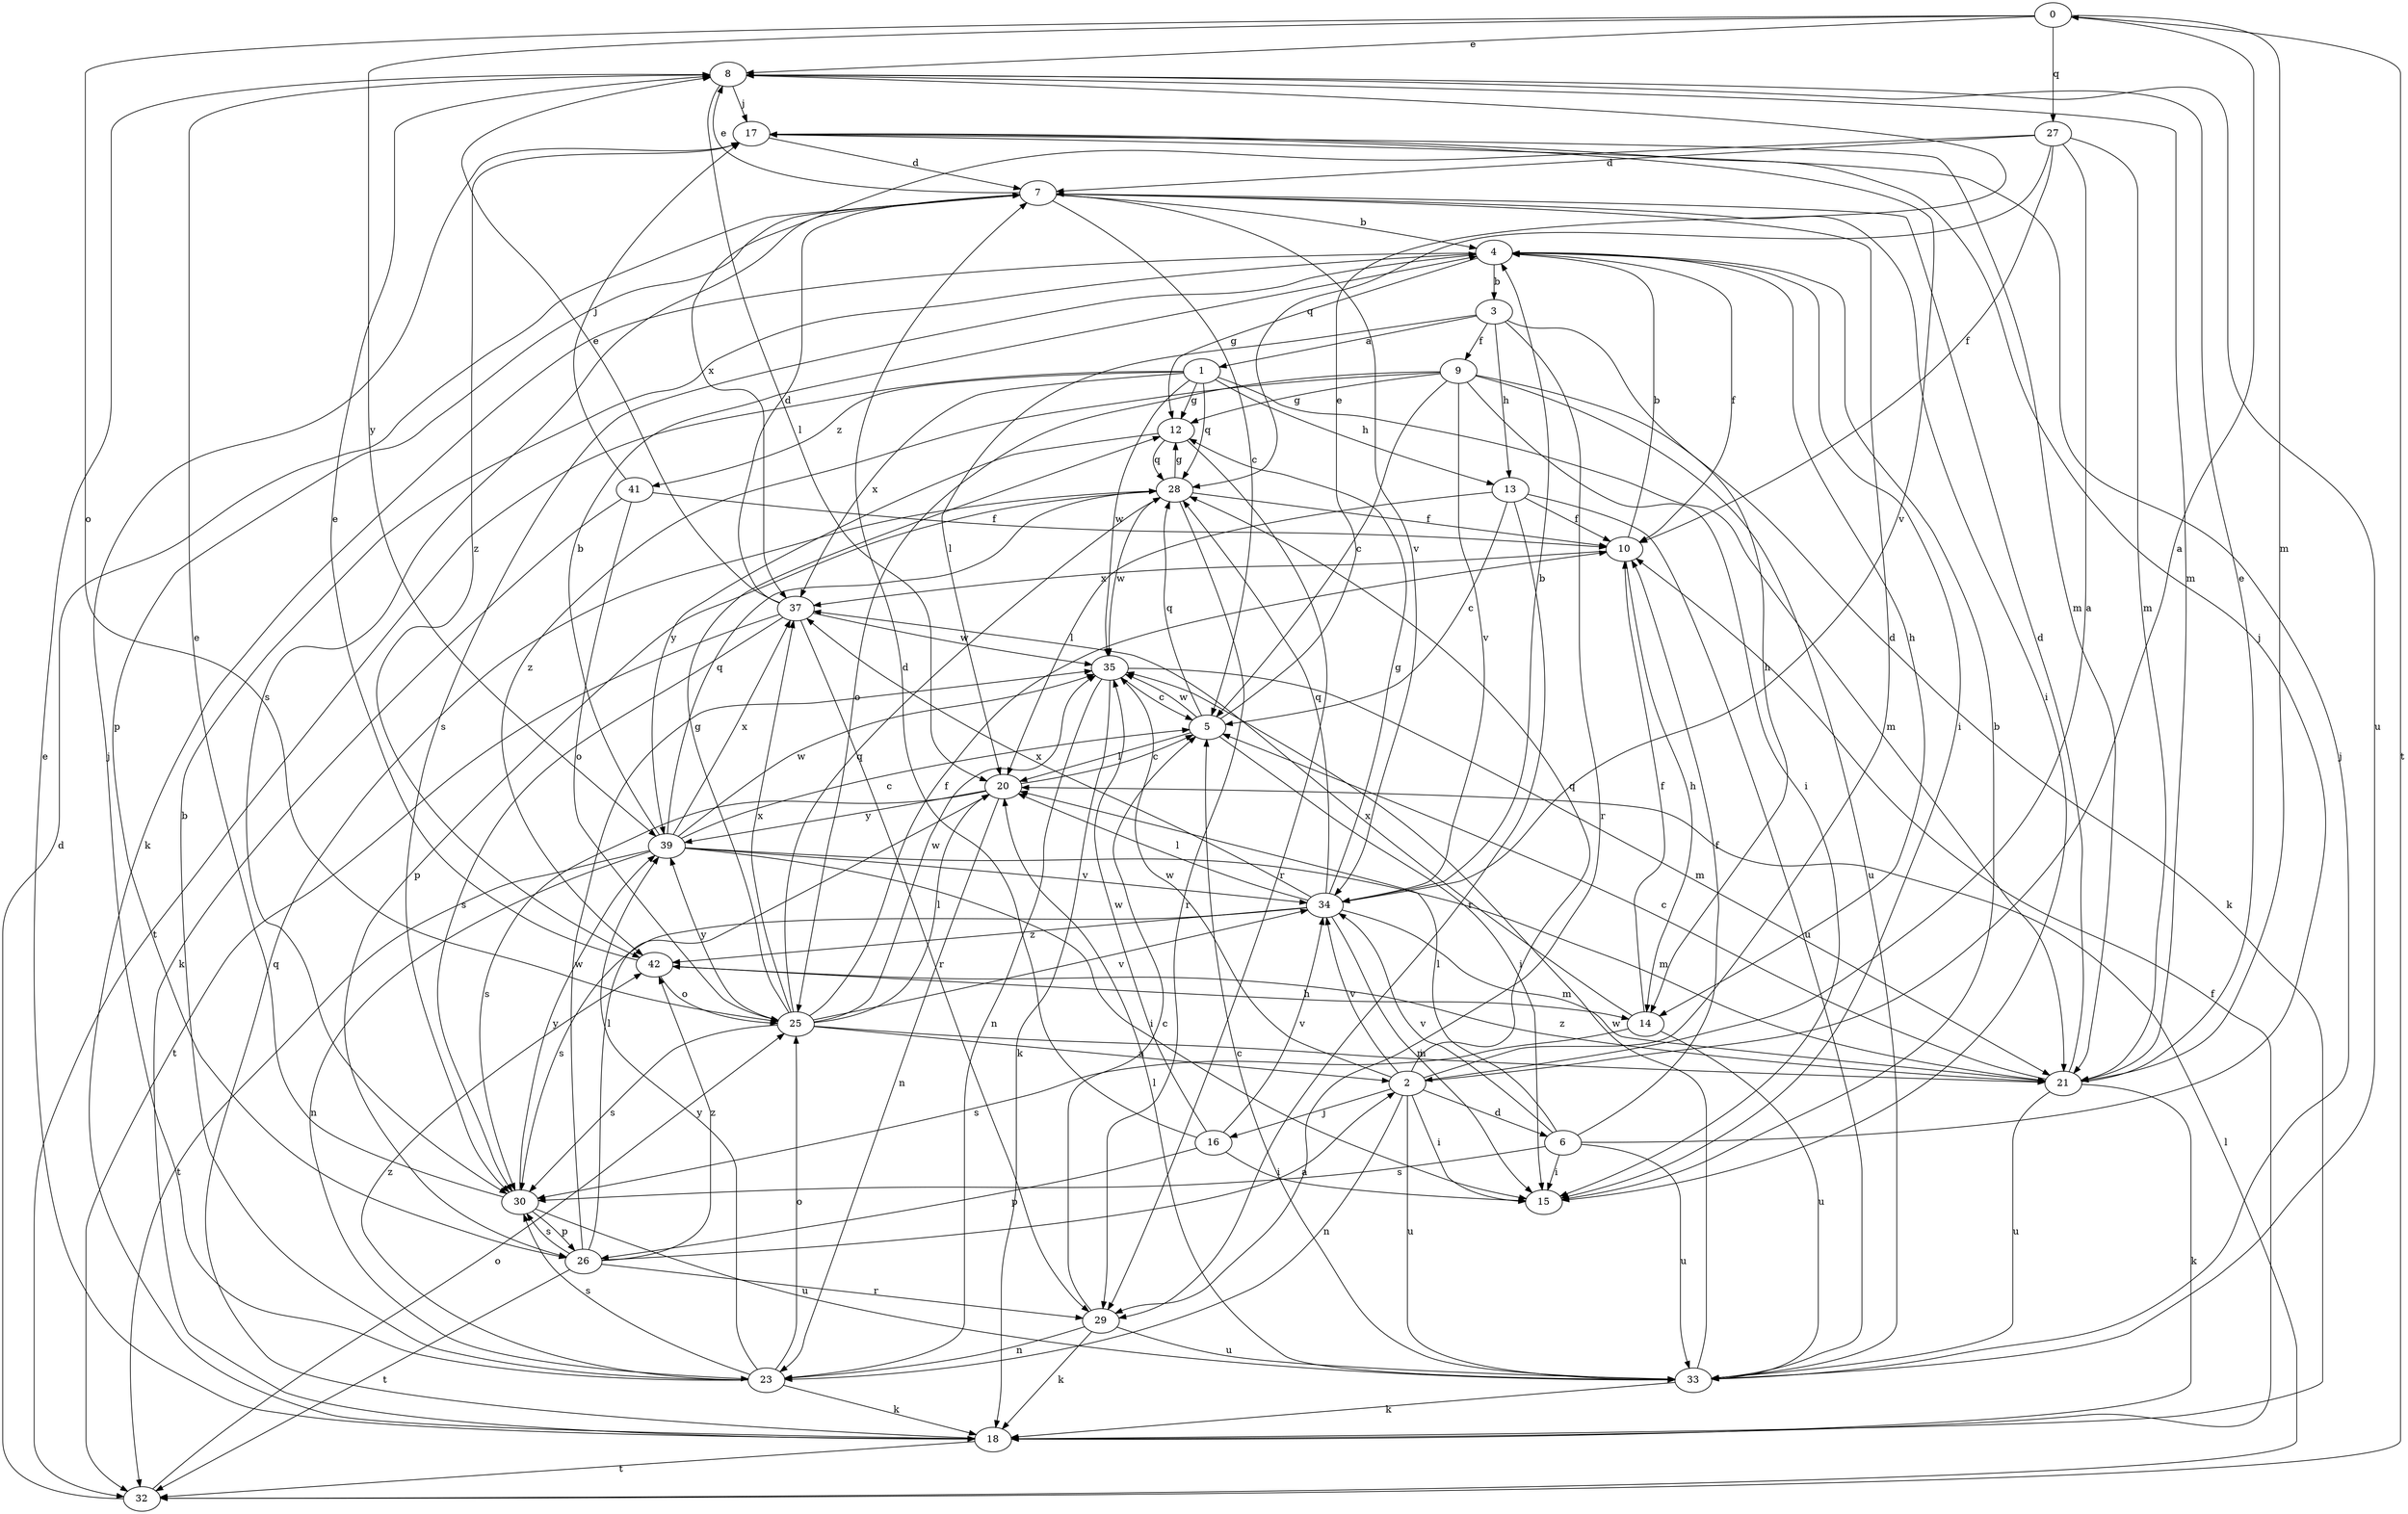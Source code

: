 strict digraph  {
0;
1;
2;
3;
4;
5;
6;
7;
8;
9;
10;
12;
13;
14;
15;
16;
17;
18;
20;
21;
23;
25;
26;
27;
28;
29;
30;
32;
33;
34;
35;
37;
39;
41;
42;
0 -> 8  [label=e];
0 -> 21  [label=m];
0 -> 25  [label=o];
0 -> 27  [label=q];
0 -> 32  [label=t];
0 -> 39  [label=y];
1 -> 12  [label=g];
1 -> 13  [label=h];
1 -> 21  [label=m];
1 -> 28  [label=q];
1 -> 32  [label=t];
1 -> 35  [label=w];
1 -> 37  [label=x];
1 -> 41  [label=z];
2 -> 0  [label=a];
2 -> 6  [label=d];
2 -> 7  [label=d];
2 -> 15  [label=i];
2 -> 16  [label=j];
2 -> 23  [label=n];
2 -> 28  [label=q];
2 -> 33  [label=u];
2 -> 34  [label=v];
2 -> 35  [label=w];
3 -> 1  [label=a];
3 -> 9  [label=f];
3 -> 13  [label=h];
3 -> 14  [label=h];
3 -> 20  [label=l];
3 -> 29  [label=r];
4 -> 3  [label=b];
4 -> 10  [label=f];
4 -> 12  [label=g];
4 -> 14  [label=h];
4 -> 15  [label=i];
4 -> 18  [label=k];
4 -> 30  [label=s];
5 -> 8  [label=e];
5 -> 15  [label=i];
5 -> 20  [label=l];
5 -> 28  [label=q];
5 -> 35  [label=w];
6 -> 10  [label=f];
6 -> 15  [label=i];
6 -> 17  [label=j];
6 -> 20  [label=l];
6 -> 30  [label=s];
6 -> 33  [label=u];
6 -> 34  [label=v];
7 -> 4  [label=b];
7 -> 5  [label=c];
7 -> 8  [label=e];
7 -> 15  [label=i];
7 -> 26  [label=p];
7 -> 30  [label=s];
7 -> 34  [label=v];
8 -> 17  [label=j];
8 -> 20  [label=l];
8 -> 21  [label=m];
8 -> 33  [label=u];
9 -> 5  [label=c];
9 -> 12  [label=g];
9 -> 15  [label=i];
9 -> 18  [label=k];
9 -> 25  [label=o];
9 -> 33  [label=u];
9 -> 34  [label=v];
9 -> 42  [label=z];
10 -> 4  [label=b];
10 -> 14  [label=h];
10 -> 37  [label=x];
12 -> 28  [label=q];
12 -> 29  [label=r];
12 -> 39  [label=y];
13 -> 5  [label=c];
13 -> 10  [label=f];
13 -> 20  [label=l];
13 -> 29  [label=r];
13 -> 33  [label=u];
14 -> 10  [label=f];
14 -> 30  [label=s];
14 -> 33  [label=u];
14 -> 37  [label=x];
15 -> 4  [label=b];
16 -> 7  [label=d];
16 -> 15  [label=i];
16 -> 26  [label=p];
16 -> 34  [label=v];
16 -> 35  [label=w];
17 -> 7  [label=d];
17 -> 21  [label=m];
17 -> 34  [label=v];
17 -> 42  [label=z];
18 -> 8  [label=e];
18 -> 10  [label=f];
18 -> 28  [label=q];
18 -> 32  [label=t];
20 -> 5  [label=c];
20 -> 23  [label=n];
20 -> 30  [label=s];
20 -> 39  [label=y];
21 -> 5  [label=c];
21 -> 7  [label=d];
21 -> 8  [label=e];
21 -> 18  [label=k];
21 -> 33  [label=u];
21 -> 42  [label=z];
23 -> 4  [label=b];
23 -> 17  [label=j];
23 -> 18  [label=k];
23 -> 25  [label=o];
23 -> 30  [label=s];
23 -> 39  [label=y];
23 -> 42  [label=z];
25 -> 2  [label=a];
25 -> 10  [label=f];
25 -> 12  [label=g];
25 -> 20  [label=l];
25 -> 21  [label=m];
25 -> 28  [label=q];
25 -> 30  [label=s];
25 -> 34  [label=v];
25 -> 35  [label=w];
25 -> 37  [label=x];
25 -> 39  [label=y];
26 -> 2  [label=a];
26 -> 20  [label=l];
26 -> 29  [label=r];
26 -> 30  [label=s];
26 -> 32  [label=t];
26 -> 35  [label=w];
26 -> 42  [label=z];
27 -> 2  [label=a];
27 -> 7  [label=d];
27 -> 10  [label=f];
27 -> 21  [label=m];
27 -> 28  [label=q];
27 -> 37  [label=x];
28 -> 10  [label=f];
28 -> 12  [label=g];
28 -> 26  [label=p];
28 -> 29  [label=r];
28 -> 35  [label=w];
29 -> 5  [label=c];
29 -> 18  [label=k];
29 -> 23  [label=n];
29 -> 33  [label=u];
30 -> 8  [label=e];
30 -> 26  [label=p];
30 -> 33  [label=u];
30 -> 39  [label=y];
32 -> 7  [label=d];
32 -> 20  [label=l];
32 -> 25  [label=o];
33 -> 5  [label=c];
33 -> 17  [label=j];
33 -> 18  [label=k];
33 -> 20  [label=l];
33 -> 35  [label=w];
34 -> 4  [label=b];
34 -> 12  [label=g];
34 -> 15  [label=i];
34 -> 20  [label=l];
34 -> 21  [label=m];
34 -> 28  [label=q];
34 -> 30  [label=s];
34 -> 37  [label=x];
34 -> 42  [label=z];
35 -> 5  [label=c];
35 -> 18  [label=k];
35 -> 21  [label=m];
35 -> 23  [label=n];
37 -> 7  [label=d];
37 -> 8  [label=e];
37 -> 29  [label=r];
37 -> 30  [label=s];
37 -> 32  [label=t];
37 -> 35  [label=w];
39 -> 4  [label=b];
39 -> 5  [label=c];
39 -> 15  [label=i];
39 -> 21  [label=m];
39 -> 23  [label=n];
39 -> 28  [label=q];
39 -> 32  [label=t];
39 -> 34  [label=v];
39 -> 35  [label=w];
39 -> 37  [label=x];
41 -> 10  [label=f];
41 -> 17  [label=j];
41 -> 18  [label=k];
41 -> 25  [label=o];
42 -> 8  [label=e];
42 -> 14  [label=h];
42 -> 25  [label=o];
}
